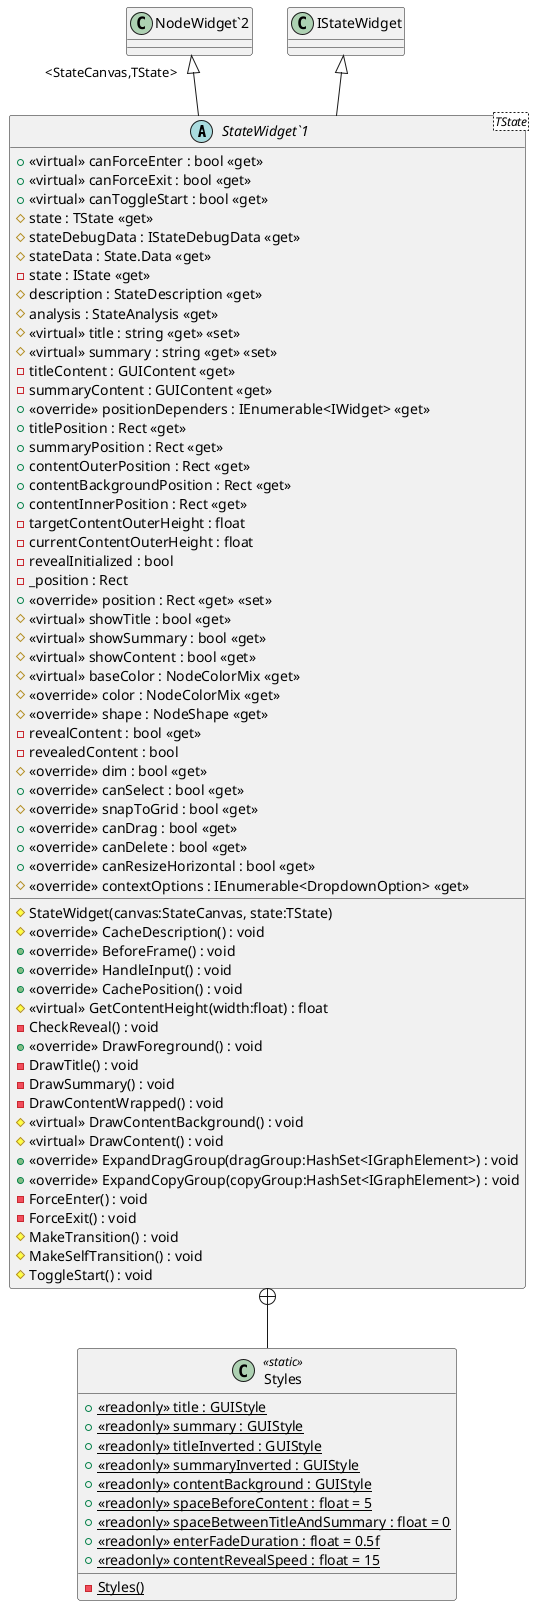 @startuml
abstract class "StateWidget`1"<TState> {
    # StateWidget(canvas:StateCanvas, state:TState)
    + <<virtual>> canForceEnter : bool <<get>>
    + <<virtual>> canForceExit : bool <<get>>
    + <<virtual>> canToggleStart : bool <<get>>
    # state : TState <<get>>
    # stateDebugData : IStateDebugData <<get>>
    # stateData : State.Data <<get>>
    - state : IState <<get>>
    # description : StateDescription <<get>>
    # analysis : StateAnalysis <<get>>
    # <<override>> CacheDescription() : void
    + <<override>> BeforeFrame() : void
    + <<override>> HandleInput() : void
    # <<virtual>> title : string <<get>> <<set>>
    # <<virtual>> summary : string <<get>> <<set>>
    - titleContent : GUIContent <<get>>
    - summaryContent : GUIContent <<get>>
    + <<override>> positionDependers : IEnumerable<IWidget> <<get>>
    + titlePosition : Rect <<get>>
    + summaryPosition : Rect <<get>>
    + contentOuterPosition : Rect <<get>>
    + contentBackgroundPosition : Rect <<get>>
    + contentInnerPosition : Rect <<get>>
    - targetContentOuterHeight : float
    - currentContentOuterHeight : float
    - revealInitialized : bool
    - _position : Rect
    + <<override>> position : Rect <<get>> <<set>>
    + <<override>> CachePosition() : void
    # <<virtual>> GetContentHeight(width:float) : float
    # <<virtual>> showTitle : bool <<get>>
    # <<virtual>> showSummary : bool <<get>>
    # <<virtual>> showContent : bool <<get>>
    # <<virtual>> baseColor : NodeColorMix <<get>>
    # <<override>> color : NodeColorMix <<get>>
    # <<override>> shape : NodeShape <<get>>
    - revealContent : bool <<get>>
    - revealedContent : bool
    - CheckReveal() : void
    # <<override>> dim : bool <<get>>
    + <<override>> DrawForeground() : void
    - DrawTitle() : void
    - DrawSummary() : void
    - DrawContentWrapped() : void
    # <<virtual>> DrawContentBackground() : void
    # <<virtual>> DrawContent() : void
    + <<override>> canSelect : bool <<get>>
    # <<override>> snapToGrid : bool <<get>>
    + <<override>> canDrag : bool <<get>>
    + <<override>> ExpandDragGroup(dragGroup:HashSet<IGraphElement>) : void
    + <<override>> canDelete : bool <<get>>
    + <<override>> canResizeHorizontal : bool <<get>>
    + <<override>> ExpandCopyGroup(copyGroup:HashSet<IGraphElement>) : void
    # <<override>> contextOptions : IEnumerable<DropdownOption> <<get>>
    - ForceEnter() : void
    - ForceExit() : void
    # MakeTransition() : void
    # MakeSelfTransition() : void
    # ToggleStart() : void
}
class Styles <<static>> {
    {static} - Styles()
    + {static} <<readonly>> title : GUIStyle
    + {static} <<readonly>> summary : GUIStyle
    + {static} <<readonly>> titleInverted : GUIStyle
    + {static} <<readonly>> summaryInverted : GUIStyle
    + {static} <<readonly>> contentBackground : GUIStyle
    + {static} <<readonly>> spaceBeforeContent : float = 5
    + {static} <<readonly>> spaceBetweenTitleAndSummary : float = 0
    + {static} <<readonly>> enterFadeDuration : float = 0.5f
    + {static} <<readonly>> contentRevealSpeed : float = 15
}
"NodeWidget`2" "<StateCanvas,TState>" <|-- "StateWidget`1"
IStateWidget <|-- "StateWidget`1"
"StateWidget`1" +-- Styles
@enduml
